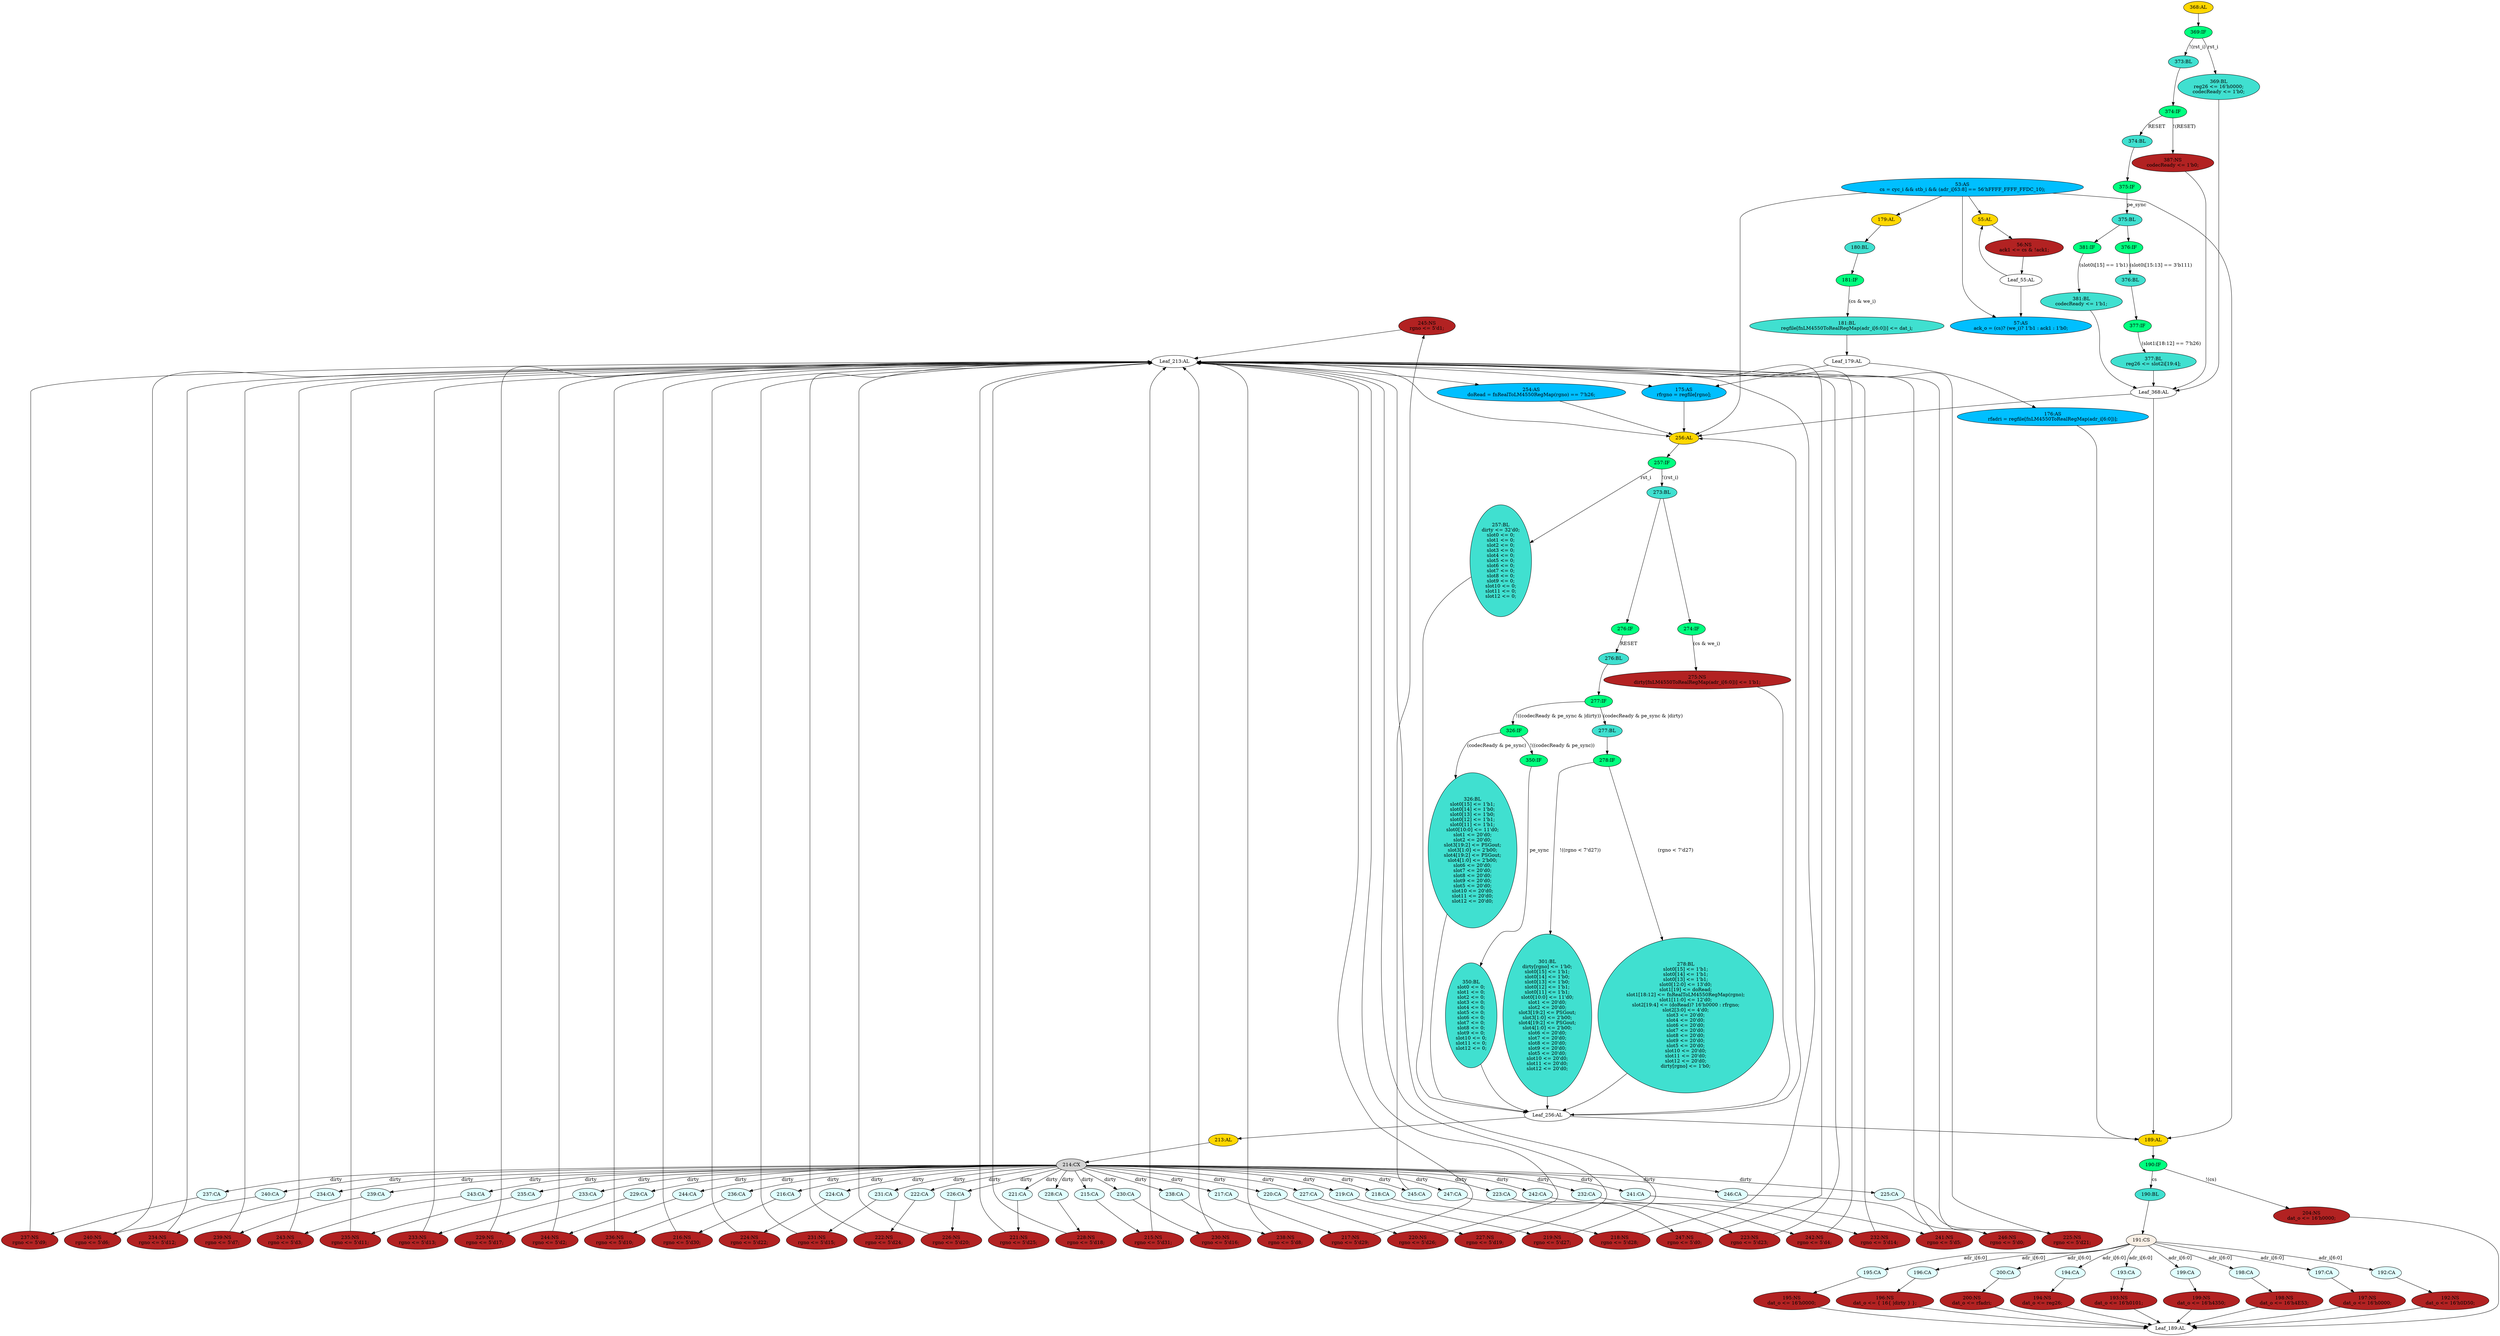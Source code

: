 strict digraph "compose( ,  )" {
	node [label="\N"];
	"245:NS"	 [ast="<pyverilog.vparser.ast.NonblockingSubstitution object at 0x7f8b87472ad0>",
		fillcolor=firebrick,
		label="245:NS
rgno <= 5'd1;",
		statements="[<pyverilog.vparser.ast.NonblockingSubstitution object at 0x7f8b87472ad0>]",
		style=filled,
		typ=NonblockingSubstitution];
	"Leaf_213:AL"	 [def_var="['rgno']",
		label="Leaf_213:AL"];
	"245:NS" -> "Leaf_213:AL"	 [cond="[]",
		lineno=None];
	"387:NS"	 [ast="<pyverilog.vparser.ast.NonblockingSubstitution object at 0x7f8b871e26d0>",
		fillcolor=firebrick,
		label="387:NS
codecReady <= 1'b0;",
		statements="[<pyverilog.vparser.ast.NonblockingSubstitution object at 0x7f8b871e26d0>]",
		style=filled,
		typ=NonblockingSubstitution];
	"Leaf_368:AL"	 [def_var="['codecReady', 'reg26']",
		label="Leaf_368:AL"];
	"387:NS" -> "Leaf_368:AL"	 [cond="[]",
		lineno=None];
	"278:BL"	 [ast="<pyverilog.vparser.ast.Block object at 0x7f8b871fd090>",
		fillcolor=turquoise,
		label="278:BL
slot0[15] <= 1'b1;
slot0[14] <= 1'b1;
slot0[13] <= 1'b1;
slot0[12:0] <= 13'd0;
slot1[19] <= doRead;
slot1[18:12] <= fnRealToLM4550RegMap(\
rgno);
slot1[11:0] <= 12'd0;
slot2[19:4] <= (doRead)? 16'h0000 : rfrgno;
slot2[3:0] <= 4'd0;
slot3 <= 20'd0;
slot4 <= 20'd0;
slot6 <= \
20'd0;
slot7 <= 20'd0;
slot8 <= 20'd0;
slot9 <= 20'd0;
slot5 <= 20'd0;
slot10 <= 20'd0;
slot11 <= 20'd0;
slot12 <= 20'd0;
dirty[\
rgno] <= 1'b0;",
		statements="[<pyverilog.vparser.ast.NonblockingSubstitution object at 0x7f8b871d1250>, <pyverilog.vparser.ast.NonblockingSubstitution object \
at 0x7f8b871d1450>, <pyverilog.vparser.ast.NonblockingSubstitution object at 0x7f8b871d1610>, <pyverilog.vparser.ast.NonblockingSubstitution \
object at 0x7f8b871d1810>, <pyverilog.vparser.ast.NonblockingSubstitution object at 0x7f8b871d19d0>, <pyverilog.vparser.ast.NonblockingSubstitution \
object at 0x7f8b871d1c90>, <pyverilog.vparser.ast.NonblockingSubstitution object at 0x7f8b871d1e90>, <pyverilog.vparser.ast.NonblockingSubstitution \
object at 0x7f8b87205110>, <pyverilog.vparser.ast.NonblockingSubstitution object at 0x7f8b87205390>, <pyverilog.vparser.ast.NonblockingSubstitution \
object at 0x7f8b872054d0>, <pyverilog.vparser.ast.NonblockingSubstitution object at 0x7f8b87205610>, <pyverilog.vparser.ast.NonblockingSubstitution \
object at 0x7f8b87205750>, <pyverilog.vparser.ast.NonblockingSubstitution object at 0x7f8b87205890>, <pyverilog.vparser.ast.NonblockingSubstitution \
object at 0x7f8b872059d0>, <pyverilog.vparser.ast.NonblockingSubstitution object at 0x7f8b87205b10>, <pyverilog.vparser.ast.NonblockingSubstitution \
object at 0x7f8b87205c50>, <pyverilog.vparser.ast.NonblockingSubstitution object at 0x7f8b87205d90>, <pyverilog.vparser.ast.NonblockingSubstitution \
object at 0x7f8b87205ed0>, <pyverilog.vparser.ast.NonblockingSubstitution object at 0x7f8b871fd050>, <pyverilog.vparser.ast.NonblockingSubstitution \
object at 0x7f8b871fd210>]",
		style=filled,
		typ=Block];
	"Leaf_256:AL"	 [def_var="['slot11', 'slot10', 'slot12', 'slot9', 'slot8', 'dirty', 'slot1', 'slot0', 'slot3', 'slot2', 'slot5', 'slot4', 'slot7', 'slot6']",
		label="Leaf_256:AL"];
	"278:BL" -> "Leaf_256:AL"	 [cond="[]",
		lineno=None];
	"Leaf_55:AL"	 [def_var="['ack1']",
		label="Leaf_55:AL"];
	"55:AL"	 [ast="<pyverilog.vparser.ast.Always object at 0x7f8b875db290>",
		clk_sens=True,
		fillcolor=gold,
		label="55:AL",
		sens="['clk_i']",
		statements="[]",
		style=filled,
		typ=Always,
		use_var="['cs', 'ack1']"];
	"Leaf_55:AL" -> "55:AL";
	"57:AS"	 [ast="<pyverilog.vparser.ast.Assign object at 0x7f8b871895d0>",
		def_var="['ack_o']",
		fillcolor=deepskyblue,
		label="57:AS
ack_o = (cs)? (we_i)? 1'b1 : ack1 : 1'b0;",
		statements="[]",
		style=filled,
		typ=Assign,
		use_var="['cs', 'we_i', 'ack1']"];
	"Leaf_55:AL" -> "57:AS";
	"239:CA"	 [ast="<pyverilog.vparser.ast.Case object at 0x7f8b87484d90>",
		fillcolor=lightcyan,
		label="239:CA",
		statements="[]",
		style=filled,
		typ=Case];
	"239:NS"	 [ast="<pyverilog.vparser.ast.NonblockingSubstitution object at 0x7f8b87484e90>",
		fillcolor=firebrick,
		label="239:NS
rgno <= 5'd7;",
		statements="[<pyverilog.vparser.ast.NonblockingSubstitution object at 0x7f8b87484e90>]",
		style=filled,
		typ=NonblockingSubstitution];
	"239:CA" -> "239:NS"	 [cond="[]",
		lineno=None];
	"242:NS"	 [ast="<pyverilog.vparser.ast.NonblockingSubstitution object at 0x7f8b874724d0>",
		fillcolor=firebrick,
		label="242:NS
rgno <= 5'd4;",
		statements="[<pyverilog.vparser.ast.NonblockingSubstitution object at 0x7f8b874724d0>]",
		style=filled,
		typ=NonblockingSubstitution];
	"242:NS" -> "Leaf_213:AL"	 [cond="[]",
		lineno=None];
	"221:CA"	 [ast="<pyverilog.vparser.ast.Case object at 0x7f8b8747c910>",
		fillcolor=lightcyan,
		label="221:CA",
		statements="[]",
		style=filled,
		typ=Case];
	"221:NS"	 [ast="<pyverilog.vparser.ast.NonblockingSubstitution object at 0x7f8b8747ca10>",
		fillcolor=firebrick,
		label="221:NS
rgno <= 5'd25;",
		statements="[<pyverilog.vparser.ast.NonblockingSubstitution object at 0x7f8b8747ca10>]",
		style=filled,
		typ=NonblockingSubstitution];
	"221:CA" -> "221:NS"	 [cond="[]",
		lineno=None];
	"197:NS"	 [ast="<pyverilog.vparser.ast.NonblockingSubstitution object at 0x7f8b8746b390>",
		fillcolor=firebrick,
		label="197:NS
dat_o <= 16'h0000;",
		statements="[<pyverilog.vparser.ast.NonblockingSubstitution object at 0x7f8b8746b390>]",
		style=filled,
		typ=NonblockingSubstitution];
	"Leaf_189:AL"	 [def_var="['dat_o']",
		label="Leaf_189:AL"];
	"197:NS" -> "Leaf_189:AL"	 [cond="[]",
		lineno=None];
	"229:NS"	 [ast="<pyverilog.vparser.ast.NonblockingSubstitution object at 0x7f8b87474a50>",
		fillcolor=firebrick,
		label="229:NS
rgno <= 5'd17;",
		statements="[<pyverilog.vparser.ast.NonblockingSubstitution object at 0x7f8b87474a50>]",
		style=filled,
		typ=NonblockingSubstitution];
	"229:NS" -> "Leaf_213:AL"	 [cond="[]",
		lineno=None];
	"373:BL"	 [ast="<pyverilog.vparser.ast.Block object at 0x7f8b871f6910>",
		fillcolor=turquoise,
		label="373:BL",
		statements="[]",
		style=filled,
		typ=Block];
	"374:IF"	 [ast="<pyverilog.vparser.ast.IfStatement object at 0x7f8b871f6b10>",
		fillcolor=springgreen,
		label="374:IF",
		statements="[]",
		style=filled,
		typ=IfStatement];
	"373:BL" -> "374:IF"	 [cond="[]",
		lineno=None];
	"374:IF" -> "387:NS"	 [cond="['RESET']",
		label="!(RESET)",
		lineno=374];
	"374:BL"	 [ast="<pyverilog.vparser.ast.Block object at 0x7f8b871f6b90>",
		fillcolor=turquoise,
		label="374:BL",
		statements="[]",
		style=filled,
		typ=Block];
	"374:IF" -> "374:BL"	 [cond="['RESET']",
		label=RESET,
		lineno=374];
	"53:AS"	 [ast="<pyverilog.vparser.ast.Assign object at 0x7f8b87890e90>",
		def_var="['cs']",
		fillcolor=deepskyblue,
		label="53:AS
cs = cyc_i && stb_i && (adr_i[63:8] == 56'hFFFF_FFFF_FFDC_10);",
		statements="[]",
		style=filled,
		typ=Assign,
		use_var="['cyc_i', 'stb_i', 'adr_i']"];
	"179:AL"	 [ast="<pyverilog.vparser.ast.Always object at 0x7f8b8715dcd0>",
		clk_sens=True,
		fillcolor=gold,
		label="179:AL",
		sens="['clk_i']",
		statements="[]",
		style=filled,
		typ=Always,
		use_var="['cs', 'we_i', 'dat_i']"];
	"53:AS" -> "179:AL";
	"189:AL"	 [ast="<pyverilog.vparser.ast.Always object at 0x7f8b871813d0>",
		clk_sens=True,
		fillcolor=gold,
		label="189:AL",
		sens="['clk_i']",
		statements="[]",
		style=filled,
		typ=Always,
		use_var="['cs', 'adr_i', 'reg26', 'rfadri', 'dirty']"];
	"53:AS" -> "189:AL";
	"53:AS" -> "55:AL";
	"256:AL"	 [ast="<pyverilog.vparser.ast.Always object at 0x7f8b87487350>",
		clk_sens=True,
		fillcolor=gold,
		label="256:AL",
		sens="['clk_i']",
		statements="[]",
		style=filled,
		typ=Always,
		use_var="['RESET', 'rst_i', 'codecReady', 'rgno', 'fnRealToLM4550RegMap', 'pe_sync', 'we_i', 'rfrgno', 'dirty', 'cs', 'PSGout', 'doRead']"];
	"53:AS" -> "256:AL";
	"53:AS" -> "57:AS";
	"180:BL"	 [ast="<pyverilog.vparser.ast.Block object at 0x7f8b8715dd10>",
		fillcolor=turquoise,
		label="180:BL",
		statements="[]",
		style=filled,
		typ=Block];
	"179:AL" -> "180:BL"	 [cond="[]",
		lineno=None];
	"213:AL"	 [ast="<pyverilog.vparser.ast.Always object at 0x7f8b8746bb90>",
		clk_sens=True,
		fillcolor=gold,
		label="213:AL",
		sens="['clk_i']",
		statements="[]",
		style=filled,
		typ=Always,
		use_var="['dirty']"];
	"214:CX"	 [ast="<pyverilog.vparser.ast.CasexStatement object at 0x7f8b87472d50>",
		fillcolor=lightgray,
		label="214:CX",
		statements="[]",
		style=filled,
		typ=CasexStatement];
	"213:AL" -> "214:CX"	 [cond="[]",
		lineno=None];
	"226:NS"	 [ast="<pyverilog.vparser.ast.NonblockingSubstitution object at 0x7f8b87474450>",
		fillcolor=firebrick,
		label="226:NS
rgno <= 5'd20;",
		statements="[<pyverilog.vparser.ast.NonblockingSubstitution object at 0x7f8b87474450>]",
		style=filled,
		typ=NonblockingSubstitution];
	"226:NS" -> "Leaf_213:AL"	 [cond="[]",
		lineno=None];
	"223:NS"	 [ast="<pyverilog.vparser.ast.NonblockingSubstitution object at 0x7f8b8747ce10>",
		fillcolor=firebrick,
		label="223:NS
rgno <= 5'd23;",
		statements="[<pyverilog.vparser.ast.NonblockingSubstitution object at 0x7f8b8747ce10>]",
		style=filled,
		typ=NonblockingSubstitution];
	"223:NS" -> "Leaf_213:AL"	 [cond="[]",
		lineno=None];
	"350:IF"	 [ast="<pyverilog.vparser.ast.IfStatement object at 0x7f8b871fb6d0>",
		fillcolor=springgreen,
		label="350:IF",
		statements="[]",
		style=filled,
		typ=IfStatement];
	"350:BL"	 [ast="<pyverilog.vparser.ast.Block object at 0x7f8b871f6610>",
		fillcolor=turquoise,
		label="350:BL
slot0 <= 0;
slot1 <= 0;
slot2 <= 0;
slot3 <= 0;
slot4 <= 0;
slot5 <= 0;
slot6 <= 0;
slot7 <= 0;
slot8 <= 0;
slot9 <= 0;
slot10 <= \
0;
slot11 <= 0;
slot12 <= 0;",
		statements="[<pyverilog.vparser.ast.NonblockingSubstitution object at 0x7f8b871fb850>, <pyverilog.vparser.ast.NonblockingSubstitution object \
at 0x7f8b871fb990>, <pyverilog.vparser.ast.NonblockingSubstitution object at 0x7f8b871fbad0>, <pyverilog.vparser.ast.NonblockingSubstitution \
object at 0x7f8b871fbc10>, <pyverilog.vparser.ast.NonblockingSubstitution object at 0x7f8b871fbd50>, <pyverilog.vparser.ast.NonblockingSubstitution \
object at 0x7f8b871fbe90>, <pyverilog.vparser.ast.NonblockingSubstitution object at 0x7f8b871fbfd0>, <pyverilog.vparser.ast.NonblockingSubstitution \
object at 0x7f8b871f6150>, <pyverilog.vparser.ast.NonblockingSubstitution object at 0x7f8b871f6290>, <pyverilog.vparser.ast.NonblockingSubstitution \
object at 0x7f8b871f63d0>, <pyverilog.vparser.ast.NonblockingSubstitution object at 0x7f8b871f6510>, <pyverilog.vparser.ast.NonblockingSubstitution \
object at 0x7f8b871f6650>, <pyverilog.vparser.ast.NonblockingSubstitution object at 0x7f8b871f6790>]",
		style=filled,
		typ=Block];
	"350:IF" -> "350:BL"	 [cond="['pe_sync']",
		label=pe_sync,
		lineno=350];
	"199:CA"	 [ast="<pyverilog.vparser.ast.Case object at 0x7f8b8746b690>",
		fillcolor=lightcyan,
		label="199:CA",
		statements="[]",
		style=filled,
		typ=Case];
	"199:NS"	 [ast="<pyverilog.vparser.ast.NonblockingSubstitution object at 0x7f8b8746b790>",
		fillcolor=firebrick,
		label="199:NS
dat_o <= 16'h4350;",
		statements="[<pyverilog.vparser.ast.NonblockingSubstitution object at 0x7f8b8746b790>]",
		style=filled,
		typ=NonblockingSubstitution];
	"199:CA" -> "199:NS"	 [cond="[]",
		lineno=None];
	"376:BL"	 [ast="<pyverilog.vparser.ast.Block object at 0x7f8b871f6ed0>",
		fillcolor=turquoise,
		label="376:BL",
		statements="[]",
		style=filled,
		typ=Block];
	"377:IF"	 [ast="<pyverilog.vparser.ast.IfStatement object at 0x7f8b871e2150>",
		fillcolor=springgreen,
		label="377:IF",
		statements="[]",
		style=filled,
		typ=IfStatement];
	"376:BL" -> "377:IF"	 [cond="[]",
		lineno=None];
	"273:BL"	 [ast="<pyverilog.vparser.ast.Block object at 0x7f8b87482b90>",
		fillcolor=turquoise,
		label="273:BL",
		statements="[]",
		style=filled,
		typ=Block];
	"276:IF"	 [ast="<pyverilog.vparser.ast.IfStatement object at 0x7f8b87482bd0>",
		fillcolor=springgreen,
		label="276:IF",
		statements="[]",
		style=filled,
		typ=IfStatement];
	"273:BL" -> "276:IF"	 [cond="[]",
		lineno=None];
	"274:IF"	 [ast="<pyverilog.vparser.ast.IfStatement object at 0x7f8b87482a90>",
		fillcolor=springgreen,
		label="274:IF",
		statements="[]",
		style=filled,
		typ=IfStatement];
	"273:BL" -> "274:IF"	 [cond="[]",
		lineno=None];
	"198:CA"	 [ast="<pyverilog.vparser.ast.Case object at 0x7f8b8746b490>",
		fillcolor=lightcyan,
		label="198:CA",
		statements="[]",
		style=filled,
		typ=Case];
	"198:NS"	 [ast="<pyverilog.vparser.ast.NonblockingSubstitution object at 0x7f8b8746b590>",
		fillcolor=firebrick,
		label="198:NS
dat_o <= 16'h4E53;",
		statements="[<pyverilog.vparser.ast.NonblockingSubstitution object at 0x7f8b8746b590>]",
		style=filled,
		typ=NonblockingSubstitution];
	"198:CA" -> "198:NS"	 [cond="[]",
		lineno=None];
	"204:NS"	 [ast="<pyverilog.vparser.ast.NonblockingSubstitution object at 0x7f8b8746ba50>",
		fillcolor=firebrick,
		label="204:NS
dat_o <= 16'h0000;",
		statements="[<pyverilog.vparser.ast.NonblockingSubstitution object at 0x7f8b8746ba50>]",
		style=filled,
		typ=NonblockingSubstitution];
	"204:NS" -> "Leaf_189:AL"	 [cond="[]",
		lineno=None];
	"237:CA"	 [ast="<pyverilog.vparser.ast.Case object at 0x7f8b87484990>",
		fillcolor=lightcyan,
		label="237:CA",
		statements="[]",
		style=filled,
		typ=Case];
	"237:NS"	 [ast="<pyverilog.vparser.ast.NonblockingSubstitution object at 0x7f8b87484a90>",
		fillcolor=firebrick,
		label="237:NS
rgno <= 5'd9;",
		statements="[<pyverilog.vparser.ast.NonblockingSubstitution object at 0x7f8b87484a90>]",
		style=filled,
		typ=NonblockingSubstitution];
	"237:CA" -> "237:NS"	 [cond="[]",
		lineno=None];
	"236:NS"	 [ast="<pyverilog.vparser.ast.NonblockingSubstitution object at 0x7f8b87484890>",
		fillcolor=firebrick,
		label="236:NS
rgno <= 5'd10;",
		statements="[<pyverilog.vparser.ast.NonblockingSubstitution object at 0x7f8b87484890>]",
		style=filled,
		typ=NonblockingSubstitution];
	"236:NS" -> "Leaf_213:AL"	 [cond="[]",
		lineno=None];
	"191:CS"	 [ast="<pyverilog.vparser.ast.CaseStatement object at 0x7f8b8746b810>",
		fillcolor=linen,
		label="191:CS",
		statements="[]",
		style=filled,
		typ=CaseStatement];
	"191:CS" -> "199:CA"	 [cond="['adr_i']",
		label="adr_i[6:0]",
		lineno=191];
	"191:CS" -> "198:CA"	 [cond="['adr_i']",
		label="adr_i[6:0]",
		lineno=191];
	"196:CA"	 [ast="<pyverilog.vparser.ast.Case object at 0x7f8b87181f10>",
		fillcolor=lightcyan,
		label="196:CA",
		statements="[]",
		style=filled,
		typ=Case];
	"191:CS" -> "196:CA"	 [cond="['adr_i']",
		label="adr_i[6:0]",
		lineno=191];
	"194:CA"	 [ast="<pyverilog.vparser.ast.Case object at 0x7f8b87181b10>",
		fillcolor=lightcyan,
		label="194:CA",
		statements="[]",
		style=filled,
		typ=Case];
	"191:CS" -> "194:CA"	 [cond="['adr_i']",
		label="adr_i[6:0]",
		lineno=191];
	"195:CA"	 [ast="<pyverilog.vparser.ast.Case object at 0x7f8b87181d10>",
		fillcolor=lightcyan,
		label="195:CA",
		statements="[]",
		style=filled,
		typ=Case];
	"191:CS" -> "195:CA"	 [cond="['adr_i']",
		label="adr_i[6:0]",
		lineno=191];
	"200:CA"	 [ast="<pyverilog.vparser.ast.Case object at 0x7f8b8746b850>",
		fillcolor=lightcyan,
		label="200:CA",
		statements="[]",
		style=filled,
		typ=Case];
	"191:CS" -> "200:CA"	 [cond="['adr_i']",
		label="adr_i[6:0]",
		lineno=191];
	"192:CA"	 [ast="<pyverilog.vparser.ast.Case object at 0x7f8b87181710>",
		fillcolor=lightcyan,
		label="192:CA",
		statements="[]",
		style=filled,
		typ=Case];
	"191:CS" -> "192:CA"	 [cond="['adr_i']",
		label="adr_i[6:0]",
		lineno=191];
	"197:CA"	 [ast="<pyverilog.vparser.ast.Case object at 0x7f8b8746b290>",
		fillcolor=lightcyan,
		label="197:CA",
		statements="[]",
		style=filled,
		typ=Case];
	"191:CS" -> "197:CA"	 [cond="['adr_i']",
		label="adr_i[6:0]",
		lineno=191];
	"193:CA"	 [ast="<pyverilog.vparser.ast.Case object at 0x7f8b87181950>",
		fillcolor=lightcyan,
		label="193:CA",
		statements="[]",
		style=filled,
		typ=Case];
	"191:CS" -> "193:CA"	 [cond="['adr_i']",
		label="adr_i[6:0]",
		lineno=191];
	"216:CA"	 [ast="<pyverilog.vparser.ast.Case object at 0x7f8b8746bf10>",
		fillcolor=lightcyan,
		label="216:CA",
		statements="[]",
		style=filled,
		typ=Case];
	"216:NS"	 [ast="<pyverilog.vparser.ast.NonblockingSubstitution object at 0x7f8b8747c050>",
		fillcolor=firebrick,
		label="216:NS
rgno <= 5'd30;",
		statements="[<pyverilog.vparser.ast.NonblockingSubstitution object at 0x7f8b8747c050>]",
		style=filled,
		typ=NonblockingSubstitution];
	"216:CA" -> "216:NS"	 [cond="[]",
		lineno=None];
	"219:CA"	 [ast="<pyverilog.vparser.ast.Case object at 0x7f8b8747c510>",
		fillcolor=lightcyan,
		label="219:CA",
		statements="[]",
		style=filled,
		typ=Case];
	"219:NS"	 [ast="<pyverilog.vparser.ast.NonblockingSubstitution object at 0x7f8b8747c610>",
		fillcolor=firebrick,
		label="219:NS
rgno <= 5'd27;",
		statements="[<pyverilog.vparser.ast.NonblockingSubstitution object at 0x7f8b8747c610>]",
		style=filled,
		typ=NonblockingSubstitution];
	"219:CA" -> "219:NS"	 [cond="[]",
		lineno=None];
	"326:BL"	 [ast="<pyverilog.vparser.ast.Block object at 0x7f8b871fb410>",
		fillcolor=turquoise,
		label="326:BL
slot0[15] <= 1'b1;
slot0[14] <= 1'b0;
slot0[13] <= 1'b0;
slot0[12] <= 1'b1;
slot0[11] <= 1'b1;
slot0[10:0] <= 11'd0;
slot1 <= \
20'd0;
slot2 <= 20'd0;
slot3[19:2] <= PSGout;
slot3[1:0] <= 2'b00;
slot4[19:2] <= PSGout;
slot4[1:0] <= 2'b00;
slot6 <= 20'd0;
slot7 <= \
20'd0;
slot8 <= 20'd0;
slot9 <= 20'd0;
slot5 <= 20'd0;
slot10 <= 20'd0;
slot11 <= 20'd0;
slot12 <= 20'd0;",
		statements="[<pyverilog.vparser.ast.NonblockingSubstitution object at 0x7f8b871f5750>, <pyverilog.vparser.ast.NonblockingSubstitution object \
at 0x7f8b871f5950>, <pyverilog.vparser.ast.NonblockingSubstitution object at 0x7f8b871f5b10>, <pyverilog.vparser.ast.NonblockingSubstitution \
object at 0x7f8b871f5cd0>, <pyverilog.vparser.ast.NonblockingSubstitution object at 0x7f8b871f5e90>, <pyverilog.vparser.ast.NonblockingSubstitution \
object at 0x7f8b871d90d0>, <pyverilog.vparser.ast.NonblockingSubstitution object at 0x7f8b871d9210>, <pyverilog.vparser.ast.NonblockingSubstitution \
object at 0x7f8b871d9350>, <pyverilog.vparser.ast.NonblockingSubstitution object at 0x7f8b871d9550>, <pyverilog.vparser.ast.NonblockingSubstitution \
object at 0x7f8b871d9750>, <pyverilog.vparser.ast.NonblockingSubstitution object at 0x7f8b871d9950>, <pyverilog.vparser.ast.NonblockingSubstitution \
object at 0x7f8b871d9b50>, <pyverilog.vparser.ast.NonblockingSubstitution object at 0x7f8b871d9c90>, <pyverilog.vparser.ast.NonblockingSubstitution \
object at 0x7f8b871d9dd0>, <pyverilog.vparser.ast.NonblockingSubstitution object at 0x7f8b871d9f10>, <pyverilog.vparser.ast.NonblockingSubstitution \
object at 0x7f8b871fb090>, <pyverilog.vparser.ast.NonblockingSubstitution object at 0x7f8b871fb1d0>, <pyverilog.vparser.ast.NonblockingSubstitution \
object at 0x7f8b871fb310>, <pyverilog.vparser.ast.NonblockingSubstitution object at 0x7f8b871fb450>, <pyverilog.vparser.ast.NonblockingSubstitution \
object at 0x7f8b871fb590>]",
		style=filled,
		typ=Block];
	"326:BL" -> "Leaf_256:AL"	 [cond="[]",
		lineno=None];
	"233:NS"	 [ast="<pyverilog.vparser.ast.NonblockingSubstitution object at 0x7f8b87484290>",
		fillcolor=firebrick,
		label="233:NS
rgno <= 5'd13;",
		statements="[<pyverilog.vparser.ast.NonblockingSubstitution object at 0x7f8b87484290>]",
		style=filled,
		typ=NonblockingSubstitution];
	"233:NS" -> "Leaf_213:AL"	 [cond="[]",
		lineno=None];
	"369:BL"	 [ast="<pyverilog.vparser.ast.Block object at 0x7f8b871f6750>",
		fillcolor=turquoise,
		label="369:BL
reg26 <= 16'h0000;
codecReady <= 1'b0;",
		statements="[<pyverilog.vparser.ast.NonblockingSubstitution object at 0x7f8b871f6810>, <pyverilog.vparser.ast.NonblockingSubstitution object \
at 0x7f8b871f6950>]",
		style=filled,
		typ=Block];
	"369:BL" -> "Leaf_368:AL"	 [cond="[]",
		lineno=None];
	"220:CA"	 [ast="<pyverilog.vparser.ast.Case object at 0x7f8b8747c710>",
		fillcolor=lightcyan,
		label="220:CA",
		statements="[]",
		style=filled,
		typ=Case];
	"220:NS"	 [ast="<pyverilog.vparser.ast.NonblockingSubstitution object at 0x7f8b8747c810>",
		fillcolor=firebrick,
		label="220:NS
rgno <= 5'd26;",
		statements="[<pyverilog.vparser.ast.NonblockingSubstitution object at 0x7f8b8747c810>]",
		style=filled,
		typ=NonblockingSubstitution];
	"220:CA" -> "220:NS"	 [cond="[]",
		lineno=None];
	"224:NS"	 [ast="<pyverilog.vparser.ast.NonblockingSubstitution object at 0x7f8b87474050>",
		fillcolor=firebrick,
		label="224:NS
rgno <= 5'd22;",
		statements="[<pyverilog.vparser.ast.NonblockingSubstitution object at 0x7f8b87474050>]",
		style=filled,
		typ=NonblockingSubstitution];
	"224:NS" -> "Leaf_213:AL"	 [cond="[]",
		lineno=None];
	"377:BL"	 [ast="<pyverilog.vparser.ast.Block object at 0x7f8b871e2190>",
		fillcolor=turquoise,
		label="377:BL
reg26 <= slot2i[19:4];",
		statements="[<pyverilog.vparser.ast.NonblockingSubstitution object at 0x7f8b871e2350>]",
		style=filled,
		typ=Block];
	"377:BL" -> "Leaf_368:AL"	 [cond="[]",
		lineno=None];
	"217:CA"	 [ast="<pyverilog.vparser.ast.Case object at 0x7f8b8747c110>",
		fillcolor=lightcyan,
		label="217:CA",
		statements="[]",
		style=filled,
		typ=Case];
	"217:NS"	 [ast="<pyverilog.vparser.ast.NonblockingSubstitution object at 0x7f8b8747c210>",
		fillcolor=firebrick,
		label="217:NS
rgno <= 5'd29;",
		statements="[<pyverilog.vparser.ast.NonblockingSubstitution object at 0x7f8b8747c210>]",
		style=filled,
		typ=NonblockingSubstitution];
	"217:CA" -> "217:NS"	 [cond="[]",
		lineno=None];
	"257:IF"	 [ast="<pyverilog.vparser.ast.IfStatement object at 0x7f8b87482650>",
		fillcolor=springgreen,
		label="257:IF",
		statements="[]",
		style=filled,
		typ=IfStatement];
	"257:IF" -> "273:BL"	 [cond="['rst_i']",
		label="!(rst_i)",
		lineno=257];
	"257:BL"	 [ast="<pyverilog.vparser.ast.Block object at 0x7f8b87482450>",
		fillcolor=turquoise,
		label="257:BL
dirty <= 32'd0;
slot0 <= 0;
slot1 <= 0;
slot2 <= 0;
slot3 <= 0;
slot4 <= 0;
slot5 <= 0;
slot6 <= 0;
slot7 <= 0;
slot8 <= \
0;
slot9 <= 0;
slot10 <= 0;
slot11 <= 0;
slot12 <= 0;",
		statements="[<pyverilog.vparser.ast.NonblockingSubstitution object at 0x7f8b87487510>, <pyverilog.vparser.ast.NonblockingSubstitution object \
at 0x7f8b87487690>, <pyverilog.vparser.ast.NonblockingSubstitution object at 0x7f8b874877d0>, <pyverilog.vparser.ast.NonblockingSubstitution \
object at 0x7f8b87487910>, <pyverilog.vparser.ast.NonblockingSubstitution object at 0x7f8b87487a50>, <pyverilog.vparser.ast.NonblockingSubstitution \
object at 0x7f8b87487b90>, <pyverilog.vparser.ast.NonblockingSubstitution object at 0x7f8b87487cd0>, <pyverilog.vparser.ast.NonblockingSubstitution \
object at 0x7f8b87487e10>, <pyverilog.vparser.ast.NonblockingSubstitution object at 0x7f8b87487f50>, <pyverilog.vparser.ast.NonblockingSubstitution \
object at 0x7f8b874820d0>, <pyverilog.vparser.ast.NonblockingSubstitution object at 0x7f8b87482210>, <pyverilog.vparser.ast.NonblockingSubstitution \
object at 0x7f8b87482350>, <pyverilog.vparser.ast.NonblockingSubstitution object at 0x7f8b87482490>, <pyverilog.vparser.ast.NonblockingSubstitution \
object at 0x7f8b874825d0>]",
		style=filled,
		typ=Block];
	"257:IF" -> "257:BL"	 [cond="['rst_i']",
		label=rst_i,
		lineno=257];
	"240:NS"	 [ast="<pyverilog.vparser.ast.NonblockingSubstitution object at 0x7f8b874720d0>",
		fillcolor=firebrick,
		label="240:NS
rgno <= 5'd6;",
		statements="[<pyverilog.vparser.ast.NonblockingSubstitution object at 0x7f8b874720d0>]",
		style=filled,
		typ=NonblockingSubstitution];
	"240:NS" -> "Leaf_213:AL"	 [cond="[]",
		lineno=None];
	"192:NS"	 [ast="<pyverilog.vparser.ast.NonblockingSubstitution object at 0x7f8b87181810>",
		fillcolor=firebrick,
		label="192:NS
dat_o <= 16'h0D50;",
		statements="[<pyverilog.vparser.ast.NonblockingSubstitution object at 0x7f8b87181810>]",
		style=filled,
		typ=NonblockingSubstitution];
	"192:NS" -> "Leaf_189:AL"	 [cond="[]",
		lineno=None];
	"190:IF"	 [ast="<pyverilog.vparser.ast.IfStatement object at 0x7f8b87181650>",
		fillcolor=springgreen,
		label="190:IF",
		statements="[]",
		style=filled,
		typ=IfStatement];
	"189:AL" -> "190:IF"	 [cond="[]",
		lineno=None];
	"56:NS"	 [ast="<pyverilog.vparser.ast.NonblockingSubstitution object at 0x7f8b87189250>",
		fillcolor=firebrick,
		label="56:NS
ack1 <= cs & !ack1;",
		statements="[<pyverilog.vparser.ast.NonblockingSubstitution object at 0x7f8b87189250>]",
		style=filled,
		typ=NonblockingSubstitution];
	"56:NS" -> "Leaf_55:AL"	 [cond="[]",
		lineno=None];
	"215:NS"	 [ast="<pyverilog.vparser.ast.NonblockingSubstitution object at 0x7f8b8746bdd0>",
		fillcolor=firebrick,
		label="215:NS
rgno <= 5'd31;",
		statements="[<pyverilog.vparser.ast.NonblockingSubstitution object at 0x7f8b8746bdd0>]",
		style=filled,
		typ=NonblockingSubstitution];
	"215:NS" -> "Leaf_213:AL"	 [cond="[]",
		lineno=None];
	"218:CA"	 [ast="<pyverilog.vparser.ast.Case object at 0x7f8b8747c310>",
		fillcolor=lightcyan,
		label="218:CA",
		statements="[]",
		style=filled,
		typ=Case];
	"218:NS"	 [ast="<pyverilog.vparser.ast.NonblockingSubstitution object at 0x7f8b8747c410>",
		fillcolor=firebrick,
		label="218:NS
rgno <= 5'd28;",
		statements="[<pyverilog.vparser.ast.NonblockingSubstitution object at 0x7f8b8747c410>]",
		style=filled,
		typ=NonblockingSubstitution];
	"218:CA" -> "218:NS"	 [cond="[]",
		lineno=None];
	"225:NS"	 [ast="<pyverilog.vparser.ast.NonblockingSubstitution object at 0x7f8b87474250>",
		fillcolor=firebrick,
		label="225:NS
rgno <= 5'd21;",
		statements="[<pyverilog.vparser.ast.NonblockingSubstitution object at 0x7f8b87474250>]",
		style=filled,
		typ=NonblockingSubstitution];
	"225:NS" -> "Leaf_213:AL"	 [cond="[]",
		lineno=None];
	"381:IF"	 [ast="<pyverilog.vparser.ast.IfStatement object at 0x7f8b871e2510>",
		fillcolor=springgreen,
		label="381:IF",
		statements="[]",
		style=filled,
		typ=IfStatement];
	"381:BL"	 [ast="<pyverilog.vparser.ast.Block object at 0x7f8b871e2650>",
		fillcolor=turquoise,
		label="381:BL
codecReady <= 1'b1;",
		statements="[<pyverilog.vparser.ast.NonblockingSubstitution object at 0x7f8b871e2690>]",
		style=filled,
		typ=Block];
	"381:IF" -> "381:BL"	 [cond="['slot0i']",
		label="(slot0i[15] == 1'b1)",
		lineno=381];
	"232:NS"	 [ast="<pyverilog.vparser.ast.NonblockingSubstitution object at 0x7f8b87484090>",
		fillcolor=firebrick,
		label="232:NS
rgno <= 5'd14;",
		statements="[<pyverilog.vparser.ast.NonblockingSubstitution object at 0x7f8b87484090>]",
		style=filled,
		typ=NonblockingSubstitution];
	"232:NS" -> "Leaf_213:AL"	 [cond="[]",
		lineno=None];
	"247:CA"	 [ast="<pyverilog.vparser.ast.Case object at 0x7f8b87472d90>",
		fillcolor=lightcyan,
		label="247:CA",
		statements="[]",
		style=filled,
		typ=Case];
	"247:NS"	 [ast="<pyverilog.vparser.ast.NonblockingSubstitution object at 0x7f8b87472e90>",
		fillcolor=firebrick,
		label="247:NS
rgno <= 5'd0;",
		statements="[<pyverilog.vparser.ast.NonblockingSubstitution object at 0x7f8b87472e90>]",
		style=filled,
		typ=NonblockingSubstitution];
	"247:CA" -> "247:NS"	 [cond="[]",
		lineno=None];
	"277:IF"	 [ast="<pyverilog.vparser.ast.IfStatement object at 0x7f8b87482e90>",
		fillcolor=springgreen,
		label="277:IF",
		statements="[]",
		style=filled,
		typ=IfStatement];
	"326:IF"	 [ast="<pyverilog.vparser.ast.IfStatement object at 0x7f8b871fb610>",
		fillcolor=springgreen,
		label="326:IF",
		statements="[]",
		style=filled,
		typ=IfStatement];
	"277:IF" -> "326:IF"	 [cond="['codecReady', 'pe_sync', 'dirty']",
		label="!((codecReady & pe_sync & |dirty))",
		lineno=277];
	"277:BL"	 [ast="<pyverilog.vparser.ast.Block object at 0x7f8b87482ed0>",
		fillcolor=turquoise,
		label="277:BL",
		statements="[]",
		style=filled,
		typ=Block];
	"277:IF" -> "277:BL"	 [cond="['codecReady', 'pe_sync', 'dirty']",
		label="(codecReady & pe_sync & |dirty)",
		lineno=277];
	"276:BL"	 [ast="<pyverilog.vparser.ast.Block object at 0x7f8b87482c90>",
		fillcolor=turquoise,
		label="276:BL",
		statements="[]",
		style=filled,
		typ=Block];
	"276:IF" -> "276:BL"	 [cond="['RESET']",
		label=RESET,
		lineno=276];
	"375:IF"	 [ast="<pyverilog.vparser.ast.IfStatement object at 0x7f8b871f6c10>",
		fillcolor=springgreen,
		label="375:IF",
		statements="[]",
		style=filled,
		typ=IfStatement];
	"375:BL"	 [ast="<pyverilog.vparser.ast.Block object at 0x7f8b871f6e10>",
		fillcolor=turquoise,
		label="375:BL",
		statements="[]",
		style=filled,
		typ=Block];
	"375:IF" -> "375:BL"	 [cond="['pe_sync']",
		label=pe_sync,
		lineno=375];
	"Leaf_368:AL" -> "189:AL";
	"Leaf_368:AL" -> "256:AL";
	"220:NS" -> "Leaf_213:AL"	 [cond="[]",
		lineno=None];
	"190:BL"	 [ast="<pyverilog.vparser.ast.Block object at 0x7f8b87181310>",
		fillcolor=turquoise,
		label="190:BL",
		statements="[]",
		style=filled,
		typ=Block];
	"190:BL" -> "191:CS"	 [cond="[]",
		lineno=None];
	"239:NS" -> "Leaf_213:AL"	 [cond="[]",
		lineno=None];
	"231:CA"	 [ast="<pyverilog.vparser.ast.Case object at 0x7f8b87474d50>",
		fillcolor=lightcyan,
		label="231:CA",
		statements="[]",
		style=filled,
		typ=Case];
	"231:NS"	 [ast="<pyverilog.vparser.ast.NonblockingSubstitution object at 0x7f8b87474e50>",
		fillcolor=firebrick,
		label="231:NS
rgno <= 5'd15;",
		statements="[<pyverilog.vparser.ast.NonblockingSubstitution object at 0x7f8b87474e50>]",
		style=filled,
		typ=NonblockingSubstitution];
	"231:CA" -> "231:NS"	 [cond="[]",
		lineno=None];
	"369:IF"	 [ast="<pyverilog.vparser.ast.IfStatement object at 0x7f8b871f69d0>",
		fillcolor=springgreen,
		label="369:IF",
		statements="[]",
		style=filled,
		typ=IfStatement];
	"369:IF" -> "373:BL"	 [cond="['rst_i']",
		label="!(rst_i)",
		lineno=369];
	"369:IF" -> "369:BL"	 [cond="['rst_i']",
		label=rst_i,
		lineno=369];
	"228:CA"	 [ast="<pyverilog.vparser.ast.Case object at 0x7f8b87474750>",
		fillcolor=lightcyan,
		label="228:CA",
		statements="[]",
		style=filled,
		typ=Case];
	"228:NS"	 [ast="<pyverilog.vparser.ast.NonblockingSubstitution object at 0x7f8b87474850>",
		fillcolor=firebrick,
		label="228:NS
rgno <= 5'd18;",
		statements="[<pyverilog.vparser.ast.NonblockingSubstitution object at 0x7f8b87474850>]",
		style=filled,
		typ=NonblockingSubstitution];
	"228:CA" -> "228:NS"	 [cond="[]",
		lineno=None];
	"223:CA"	 [ast="<pyverilog.vparser.ast.Case object at 0x7f8b8747cd10>",
		fillcolor=lightcyan,
		label="223:CA",
		statements="[]",
		style=filled,
		typ=Case];
	"223:CA" -> "223:NS"	 [cond="[]",
		lineno=None];
	"381:BL" -> "Leaf_368:AL"	 [cond="[]",
		lineno=None];
	"217:NS" -> "Leaf_213:AL"	 [cond="[]",
		lineno=None];
	"254:AS"	 [ast="<pyverilog.vparser.ast.Assign object at 0x7f8b87487150>",
		def_var="['doRead']",
		fillcolor=deepskyblue,
		label="254:AS
doRead = fnRealToLM4550RegMap(rgno) == 7'h26;",
		statements="[]",
		style=filled,
		typ=Assign,
		use_var="['fnRealToLM4550RegMap', 'rgno']"];
	"254:AS" -> "256:AL";
	"195:NS"	 [ast="<pyverilog.vparser.ast.NonblockingSubstitution object at 0x7f8b87181e10>",
		fillcolor=firebrick,
		label="195:NS
dat_o <= 16'h0000;",
		statements="[<pyverilog.vparser.ast.NonblockingSubstitution object at 0x7f8b87181e10>]",
		style=filled,
		typ=NonblockingSubstitution];
	"195:NS" -> "Leaf_189:AL"	 [cond="[]",
		lineno=None];
	"374:BL" -> "375:IF"	 [cond="[]",
		lineno=None];
	"246:CA"	 [ast="<pyverilog.vparser.ast.Case object at 0x7f8b87472bd0>",
		fillcolor=lightcyan,
		label="246:CA",
		statements="[]",
		style=filled,
		typ=Case];
	"246:NS"	 [ast="<pyverilog.vparser.ast.NonblockingSubstitution object at 0x7f8b87472cd0>",
		fillcolor=firebrick,
		label="246:NS
rgno <= 5'd0;",
		statements="[<pyverilog.vparser.ast.NonblockingSubstitution object at 0x7f8b87472cd0>]",
		style=filled,
		typ=NonblockingSubstitution];
	"246:CA" -> "246:NS"	 [cond="[]",
		lineno=None];
	"227:NS"	 [ast="<pyverilog.vparser.ast.NonblockingSubstitution object at 0x7f8b87474650>",
		fillcolor=firebrick,
		label="227:NS
rgno <= 5'd19;",
		statements="[<pyverilog.vparser.ast.NonblockingSubstitution object at 0x7f8b87474650>]",
		style=filled,
		typ=NonblockingSubstitution];
	"227:NS" -> "Leaf_213:AL"	 [cond="[]",
		lineno=None];
	"230:CA"	 [ast="<pyverilog.vparser.ast.Case object at 0x7f8b87474b50>",
		fillcolor=lightcyan,
		label="230:CA",
		statements="[]",
		style=filled,
		typ=Case];
	"230:NS"	 [ast="<pyverilog.vparser.ast.NonblockingSubstitution object at 0x7f8b87474c50>",
		fillcolor=firebrick,
		label="230:NS
rgno <= 5'd16;",
		statements="[<pyverilog.vparser.ast.NonblockingSubstitution object at 0x7f8b87474c50>]",
		style=filled,
		typ=NonblockingSubstitution];
	"230:CA" -> "230:NS"	 [cond="[]",
		lineno=None];
	"230:NS" -> "Leaf_213:AL"	 [cond="[]",
		lineno=None];
	"196:NS"	 [ast="<pyverilog.vparser.ast.NonblockingSubstitution object at 0x7f8b8746b190>",
		fillcolor=firebrick,
		label="196:NS
dat_o <= { 16{ |dirty } };",
		statements="[<pyverilog.vparser.ast.NonblockingSubstitution object at 0x7f8b8746b190>]",
		style=filled,
		typ=NonblockingSubstitution];
	"196:CA" -> "196:NS"	 [cond="[]",
		lineno=None];
	"219:NS" -> "Leaf_213:AL"	 [cond="[]",
		lineno=None];
	"Leaf_179:AL"	 [def_var="['regfile']",
		label="Leaf_179:AL"];
	"176:AS"	 [ast="<pyverilog.vparser.ast.Assign object at 0x7f8b8715dad0>",
		def_var="['rfadri']",
		fillcolor=deepskyblue,
		label="176:AS
rfadri = regfile[fnLM4550ToRealRegMap(adr_i[6:0])];",
		statements="[]",
		style=filled,
		typ=Assign,
		use_var="['regfile', 'fnLM4550ToRealRegMap', 'adr_i']"];
	"Leaf_179:AL" -> "176:AS";
	"175:AS"	 [ast="<pyverilog.vparser.ast.Assign object at 0x7f8b8715d650>",
		def_var="['rfrgno']",
		fillcolor=deepskyblue,
		label="175:AS
rfrgno = regfile[rgno];",
		statements="[]",
		style=filled,
		typ=Assign,
		use_var="['regfile', 'rgno']"];
	"Leaf_179:AL" -> "175:AS";
	"190:IF" -> "204:NS"	 [cond="['cs']",
		label="!(cs)",
		lineno=190];
	"190:IF" -> "190:BL"	 [cond="['cs']",
		label=cs,
		lineno=190];
	"276:BL" -> "277:IF"	 [cond="[]",
		lineno=None];
	"55:AL" -> "56:NS"	 [cond="[]",
		lineno=None];
	"236:CA"	 [ast="<pyverilog.vparser.ast.Case object at 0x7f8b87484790>",
		fillcolor=lightcyan,
		label="236:CA",
		statements="[]",
		style=filled,
		typ=Case];
	"236:CA" -> "236:NS"	 [cond="[]",
		lineno=None];
	"200:NS"	 [ast="<pyverilog.vparser.ast.NonblockingSubstitution object at 0x7f8b8746b950>",
		fillcolor=firebrick,
		label="200:NS
dat_o <= rfadri;",
		statements="[<pyverilog.vparser.ast.NonblockingSubstitution object at 0x7f8b8746b950>]",
		style=filled,
		typ=NonblockingSubstitution];
	"200:NS" -> "Leaf_189:AL"	 [cond="[]",
		lineno=None];
	"238:CA"	 [ast="<pyverilog.vparser.ast.Case object at 0x7f8b87484b90>",
		fillcolor=lightcyan,
		label="238:CA",
		statements="[]",
		style=filled,
		typ=Case];
	"238:NS"	 [ast="<pyverilog.vparser.ast.NonblockingSubstitution object at 0x7f8b87484c90>",
		fillcolor=firebrick,
		label="238:NS
rgno <= 5'd8;",
		statements="[<pyverilog.vparser.ast.NonblockingSubstitution object at 0x7f8b87484c90>]",
		style=filled,
		typ=NonblockingSubstitution];
	"238:CA" -> "238:NS"	 [cond="[]",
		lineno=None];
	"181:BL"	 [ast="<pyverilog.vparser.ast.Block object at 0x7f8b87181190>",
		fillcolor=turquoise,
		label="181:BL
regfile[fnLM4550ToRealRegMap(adr_i[6:0])] <= dat_i;",
		statements="[<pyverilog.vparser.ast.NonblockingSubstitution object at 0x7f8b871811d0>]",
		style=filled,
		typ=Block];
	"181:BL" -> "Leaf_179:AL"	 [cond="[]",
		lineno=None];
	"301:BL"	 [ast="<pyverilog.vparser.ast.Block object at 0x7f8b871f52d0>",
		fillcolor=turquoise,
		label="301:BL
dirty[rgno] <= 1'b0;
slot0[15] <= 1'b1;
slot0[14] <= 1'b0;
slot0[13] <= 1'b0;
slot0[12] <= 1'b1;
slot0[11] <= 1'b1;
slot0[\
10:0] <= 11'd0;
slot1 <= 20'd0;
slot2 <= 20'd0;
slot3[19:2] <= PSGout;
slot3[1:0] <= 2'b00;
slot4[19:2] <= PSGout;
slot4[1:0] <= \
2'b00;
slot6 <= 20'd0;
slot7 <= 20'd0;
slot8 <= 20'd0;
slot9 <= 20'd0;
slot5 <= 20'd0;
slot10 <= 20'd0;
slot11 <= 20'd0;
slot12 <= \
20'd0;",
		statements="[<pyverilog.vparser.ast.NonblockingSubstitution object at 0x7f8b871fd450>, <pyverilog.vparser.ast.NonblockingSubstitution object \
at 0x7f8b871fd650>, <pyverilog.vparser.ast.NonblockingSubstitution object at 0x7f8b871fd810>, <pyverilog.vparser.ast.NonblockingSubstitution \
object at 0x7f8b871fd9d0>, <pyverilog.vparser.ast.NonblockingSubstitution object at 0x7f8b871fdb90>, <pyverilog.vparser.ast.NonblockingSubstitution \
object at 0x7f8b871fdd50>, <pyverilog.vparser.ast.NonblockingSubstitution object at 0x7f8b871fdf50>, <pyverilog.vparser.ast.NonblockingSubstitution \
object at 0x7f8b871ed0d0>, <pyverilog.vparser.ast.NonblockingSubstitution object at 0x7f8b871ed210>, <pyverilog.vparser.ast.NonblockingSubstitution \
object at 0x7f8b871ed410>, <pyverilog.vparser.ast.NonblockingSubstitution object at 0x7f8b871ed610>, <pyverilog.vparser.ast.NonblockingSubstitution \
object at 0x7f8b871ed810>, <pyverilog.vparser.ast.NonblockingSubstitution object at 0x7f8b871eda10>, <pyverilog.vparser.ast.NonblockingSubstitution \
object at 0x7f8b871edb50>, <pyverilog.vparser.ast.NonblockingSubstitution object at 0x7f8b871edc90>, <pyverilog.vparser.ast.NonblockingSubstitution \
object at 0x7f8b871eddd0>, <pyverilog.vparser.ast.NonblockingSubstitution object at 0x7f8b871edf10>, <pyverilog.vparser.ast.NonblockingSubstitution \
object at 0x7f8b871f5090>, <pyverilog.vparser.ast.NonblockingSubstitution object at 0x7f8b871f51d0>, <pyverilog.vparser.ast.NonblockingSubstitution \
object at 0x7f8b871f5310>, <pyverilog.vparser.ast.NonblockingSubstitution object at 0x7f8b871f5450>]",
		style=filled,
		typ=Block];
	"301:BL" -> "Leaf_256:AL"	 [cond="[]",
		lineno=None];
	"227:CA"	 [ast="<pyverilog.vparser.ast.Case object at 0x7f8b87474550>",
		fillcolor=lightcyan,
		label="227:CA",
		statements="[]",
		style=filled,
		typ=Case];
	"227:CA" -> "227:NS"	 [cond="[]",
		lineno=None];
	"194:NS"	 [ast="<pyverilog.vparser.ast.NonblockingSubstitution object at 0x7f8b87181c10>",
		fillcolor=firebrick,
		label="194:NS
dat_o <= reg26;",
		statements="[<pyverilog.vparser.ast.NonblockingSubstitution object at 0x7f8b87181c10>]",
		style=filled,
		typ=NonblockingSubstitution];
	"194:CA" -> "194:NS"	 [cond="[]",
		lineno=None];
	"216:NS" -> "Leaf_213:AL"	 [cond="[]",
		lineno=None];
	"256:AL" -> "257:IF"	 [cond="[]",
		lineno=None];
	"350:BL" -> "Leaf_256:AL"	 [cond="[]",
		lineno=None];
	"233:CA"	 [ast="<pyverilog.vparser.ast.Case object at 0x7f8b87484190>",
		fillcolor=lightcyan,
		label="233:CA",
		statements="[]",
		style=filled,
		typ=Case];
	"233:CA" -> "233:NS"	 [cond="[]",
		lineno=None];
	"237:NS" -> "Leaf_213:AL"	 [cond="[]",
		lineno=None];
	"181:IF"	 [ast="<pyverilog.vparser.ast.IfStatement object at 0x7f8b8715dc90>",
		fillcolor=springgreen,
		label="181:IF",
		statements="[]",
		style=filled,
		typ=IfStatement];
	"180:BL" -> "181:IF"	 [cond="[]",
		lineno=None];
	"Leaf_213:AL" -> "254:AS";
	"Leaf_213:AL" -> "256:AL";
	"Leaf_213:AL" -> "175:AS";
	"181:IF" -> "181:BL"	 [cond="['cs', 'we_i']",
		label="(cs & we_i)",
		lineno=181];
	"196:NS" -> "Leaf_189:AL"	 [cond="[]",
		lineno=None];
	"242:CA"	 [ast="<pyverilog.vparser.ast.Case object at 0x7f8b874723d0>",
		fillcolor=lightcyan,
		label="242:CA",
		statements="[]",
		style=filled,
		typ=Case];
	"242:CA" -> "242:NS"	 [cond="[]",
		lineno=None];
	"225:CA"	 [ast="<pyverilog.vparser.ast.Case object at 0x7f8b87474150>",
		fillcolor=lightcyan,
		label="225:CA",
		statements="[]",
		style=filled,
		typ=Case];
	"225:CA" -> "225:NS"	 [cond="[]",
		lineno=None];
	"368:AL"	 [ast="<pyverilog.vparser.ast.Always object at 0x7f8b87482fd0>",
		clk_sens=True,
		fillcolor=gold,
		label="368:AL",
		sens="['clk_i']",
		statements="[]",
		style=filled,
		typ=Always,
		use_var="['RESET', 'rst_i', 'pe_sync', 'slot2i', 'slot1i', 'slot0i']"];
	"368:AL" -> "369:IF"	 [cond="[]",
		lineno=None];
	"234:CA"	 [ast="<pyverilog.vparser.ast.Case object at 0x7f8b87484390>",
		fillcolor=lightcyan,
		label="234:CA",
		statements="[]",
		style=filled,
		typ=Case];
	"234:NS"	 [ast="<pyverilog.vparser.ast.NonblockingSubstitution object at 0x7f8b87484490>",
		fillcolor=firebrick,
		label="234:NS
rgno <= 5'd12;",
		statements="[<pyverilog.vparser.ast.NonblockingSubstitution object at 0x7f8b87484490>]",
		style=filled,
		typ=NonblockingSubstitution];
	"234:CA" -> "234:NS"	 [cond="[]",
		lineno=None];
	"176:AS" -> "189:AL";
	"241:NS"	 [ast="<pyverilog.vparser.ast.NonblockingSubstitution object at 0x7f8b874722d0>",
		fillcolor=firebrick,
		label="241:NS
rgno <= 5'd5;",
		statements="[<pyverilog.vparser.ast.NonblockingSubstitution object at 0x7f8b874722d0>]",
		style=filled,
		typ=NonblockingSubstitution];
	"241:NS" -> "Leaf_213:AL"	 [cond="[]",
		lineno=None];
	"234:NS" -> "Leaf_213:AL"	 [cond="[]",
		lineno=None];
	"243:CA"	 [ast="<pyverilog.vparser.ast.Case object at 0x7f8b874725d0>",
		fillcolor=lightcyan,
		label="243:CA",
		statements="[]",
		style=filled,
		typ=Case];
	"243:NS"	 [ast="<pyverilog.vparser.ast.NonblockingSubstitution object at 0x7f8b874726d0>",
		fillcolor=firebrick,
		label="243:NS
rgno <= 5'd3;",
		statements="[<pyverilog.vparser.ast.NonblockingSubstitution object at 0x7f8b874726d0>]",
		style=filled,
		typ=NonblockingSubstitution];
	"243:CA" -> "243:NS"	 [cond="[]",
		lineno=None];
	"245:CA"	 [ast="<pyverilog.vparser.ast.Case object at 0x7f8b874729d0>",
		fillcolor=lightcyan,
		label="245:CA",
		statements="[]",
		style=filled,
		typ=Case];
	"245:CA" -> "245:NS"	 [cond="[]",
		lineno=None];
	"235:CA"	 [ast="<pyverilog.vparser.ast.Case object at 0x7f8b87484590>",
		fillcolor=lightcyan,
		label="235:CA",
		statements="[]",
		style=filled,
		typ=Case];
	"235:NS"	 [ast="<pyverilog.vparser.ast.NonblockingSubstitution object at 0x7f8b87484690>",
		fillcolor=firebrick,
		label="235:NS
rgno <= 5'd11;",
		statements="[<pyverilog.vparser.ast.NonblockingSubstitution object at 0x7f8b87484690>]",
		style=filled,
		typ=NonblockingSubstitution];
	"235:CA" -> "235:NS"	 [cond="[]",
		lineno=None];
	"275:NS"	 [ast="<pyverilog.vparser.ast.NonblockingSubstitution object at 0x7f8b87482b10>",
		fillcolor=firebrick,
		label="275:NS
dirty[fnLM4550ToRealRegMap(adr_i[6:0])] <= 1'b1;",
		statements="[<pyverilog.vparser.ast.NonblockingSubstitution object at 0x7f8b87482b10>]",
		style=filled,
		typ=NonblockingSubstitution];
	"274:IF" -> "275:NS"	 [cond="['cs', 'we_i']",
		label="(cs & we_i)",
		lineno=274];
	"193:NS"	 [ast="<pyverilog.vparser.ast.NonblockingSubstitution object at 0x7f8b87181a50>",
		fillcolor=firebrick,
		label="193:NS
dat_o <= 16'h0101;",
		statements="[<pyverilog.vparser.ast.NonblockingSubstitution object at 0x7f8b87181a50>]",
		style=filled,
		typ=NonblockingSubstitution];
	"193:NS" -> "Leaf_189:AL"	 [cond="[]",
		lineno=None];
	"229:CA"	 [ast="<pyverilog.vparser.ast.Case object at 0x7f8b87474950>",
		fillcolor=lightcyan,
		label="229:CA",
		statements="[]",
		style=filled,
		typ=Case];
	"229:CA" -> "229:NS"	 [cond="[]",
		lineno=None];
	"246:NS" -> "Leaf_213:AL"	 [cond="[]",
		lineno=None];
	"376:IF"	 [ast="<pyverilog.vparser.ast.IfStatement object at 0x7f8b871f6e90>",
		fillcolor=springgreen,
		label="376:IF",
		statements="[]",
		style=filled,
		typ=IfStatement];
	"376:IF" -> "376:BL"	 [cond="['slot0i']",
		label="(slot0i[15:13] == 3'b111)",
		lineno=376];
	"257:BL" -> "Leaf_256:AL"	 [cond="[]",
		lineno=None];
	"195:CA" -> "195:NS"	 [cond="[]",
		lineno=None];
	"244:CA"	 [ast="<pyverilog.vparser.ast.Case object at 0x7f8b874727d0>",
		fillcolor=lightcyan,
		label="244:CA",
		statements="[]",
		style=filled,
		typ=Case];
	"244:NS"	 [ast="<pyverilog.vparser.ast.NonblockingSubstitution object at 0x7f8b874728d0>",
		fillcolor=firebrick,
		label="244:NS
rgno <= 5'd2;",
		statements="[<pyverilog.vparser.ast.NonblockingSubstitution object at 0x7f8b874728d0>]",
		style=filled,
		typ=NonblockingSubstitution];
	"244:CA" -> "244:NS"	 [cond="[]",
		lineno=None];
	"198:NS" -> "Leaf_189:AL"	 [cond="[]",
		lineno=None];
	"224:CA"	 [ast="<pyverilog.vparser.ast.Case object at 0x7f8b8747cf10>",
		fillcolor=lightcyan,
		label="224:CA",
		statements="[]",
		style=filled,
		typ=Case];
	"224:CA" -> "224:NS"	 [cond="[]",
		lineno=None];
	"326:IF" -> "350:IF"	 [cond="['codecReady', 'pe_sync']",
		label="!((codecReady & pe_sync))",
		lineno=326];
	"326:IF" -> "326:BL"	 [cond="['codecReady', 'pe_sync']",
		label="(codecReady & pe_sync)",
		lineno=326];
	"228:NS" -> "Leaf_213:AL"	 [cond="[]",
		lineno=None];
	"243:NS" -> "Leaf_213:AL"	 [cond="[]",
		lineno=None];
	"238:NS" -> "Leaf_213:AL"	 [cond="[]",
		lineno=None];
	"222:CA"	 [ast="<pyverilog.vparser.ast.Case object at 0x7f8b8747cb10>",
		fillcolor=lightcyan,
		label="222:CA",
		statements="[]",
		style=filled,
		typ=Case];
	"222:NS"	 [ast="<pyverilog.vparser.ast.NonblockingSubstitution object at 0x7f8b8747cc10>",
		fillcolor=firebrick,
		label="222:NS
rgno <= 5'd24;",
		statements="[<pyverilog.vparser.ast.NonblockingSubstitution object at 0x7f8b8747cc10>]",
		style=filled,
		typ=NonblockingSubstitution];
	"222:CA" -> "222:NS"	 [cond="[]",
		lineno=None];
	"226:CA"	 [ast="<pyverilog.vparser.ast.Case object at 0x7f8b87474350>",
		fillcolor=lightcyan,
		label="226:CA",
		statements="[]",
		style=filled,
		typ=Case];
	"226:CA" -> "226:NS"	 [cond="[]",
		lineno=None];
	"231:NS" -> "Leaf_213:AL"	 [cond="[]",
		lineno=None];
	"200:CA" -> "200:NS"	 [cond="[]",
		lineno=None];
	"Leaf_256:AL" -> "213:AL";
	"Leaf_256:AL" -> "189:AL";
	"Leaf_256:AL" -> "256:AL";
	"275:NS" -> "Leaf_256:AL"	 [cond="[]",
		lineno=None];
	"247:NS" -> "Leaf_213:AL"	 [cond="[]",
		lineno=None];
	"244:NS" -> "Leaf_213:AL"	 [cond="[]",
		lineno=None];
	"194:NS" -> "Leaf_189:AL"	 [cond="[]",
		lineno=None];
	"278:IF"	 [ast="<pyverilog.vparser.ast.IfStatement object at 0x7f8b871fd290>",
		fillcolor=springgreen,
		label="278:IF",
		statements="[]",
		style=filled,
		typ=IfStatement];
	"277:BL" -> "278:IF"	 [cond="[]",
		lineno=None];
	"241:CA"	 [ast="<pyverilog.vparser.ast.Case object at 0x7f8b874721d0>",
		fillcolor=lightcyan,
		label="241:CA",
		statements="[]",
		style=filled,
		typ=Case];
	"241:CA" -> "241:NS"	 [cond="[]",
		lineno=None];
	"215:CA"	 [ast="<pyverilog.vparser.ast.Case object at 0x7f8b8746bcd0>",
		fillcolor=lightcyan,
		label="215:CA",
		statements="[]",
		style=filled,
		typ=Case];
	"215:CA" -> "215:NS"	 [cond="[]",
		lineno=None];
	"240:CA"	 [ast="<pyverilog.vparser.ast.Case object at 0x7f8b87484f90>",
		fillcolor=lightcyan,
		label="240:CA",
		statements="[]",
		style=filled,
		typ=Case];
	"240:CA" -> "240:NS"	 [cond="[]",
		lineno=None];
	"377:IF" -> "377:BL"	 [cond="['slot1i']",
		label="(slot1i[18:12] == 7'h26)",
		lineno=377];
	"232:CA"	 [ast="<pyverilog.vparser.ast.Case object at 0x7f8b87474f50>",
		fillcolor=lightcyan,
		label="232:CA",
		statements="[]",
		style=filled,
		typ=Case];
	"232:CA" -> "232:NS"	 [cond="[]",
		lineno=None];
	"192:CA" -> "192:NS"	 [cond="[]",
		lineno=None];
	"221:NS" -> "Leaf_213:AL"	 [cond="[]",
		lineno=None];
	"375:BL" -> "381:IF"	 [cond="[]",
		lineno=None];
	"375:BL" -> "376:IF"	 [cond="[]",
		lineno=None];
	"278:IF" -> "278:BL"	 [cond="['rgno']",
		label="(rgno < 7'd27)",
		lineno=278];
	"278:IF" -> "301:BL"	 [cond="['rgno']",
		label="!((rgno < 7'd27))",
		lineno=278];
	"199:NS" -> "Leaf_189:AL"	 [cond="[]",
		lineno=None];
	"218:NS" -> "Leaf_213:AL"	 [cond="[]",
		lineno=None];
	"222:NS" -> "Leaf_213:AL"	 [cond="[]",
		lineno=None];
	"175:AS" -> "256:AL";
	"214:CX" -> "239:CA"	 [cond="['dirty']",
		label=dirty,
		lineno=214];
	"214:CX" -> "221:CA"	 [cond="['dirty']",
		label=dirty,
		lineno=214];
	"214:CX" -> "237:CA"	 [cond="['dirty']",
		label=dirty,
		lineno=214];
	"214:CX" -> "216:CA"	 [cond="['dirty']",
		label=dirty,
		lineno=214];
	"214:CX" -> "219:CA"	 [cond="['dirty']",
		label=dirty,
		lineno=214];
	"214:CX" -> "220:CA"	 [cond="['dirty']",
		label=dirty,
		lineno=214];
	"214:CX" -> "217:CA"	 [cond="['dirty']",
		label=dirty,
		lineno=214];
	"214:CX" -> "218:CA"	 [cond="['dirty']",
		label=dirty,
		lineno=214];
	"214:CX" -> "247:CA"	 [cond="['dirty']",
		label=dirty,
		lineno=214];
	"214:CX" -> "231:CA"	 [cond="['dirty']",
		label=dirty,
		lineno=214];
	"214:CX" -> "228:CA"	 [cond="['dirty']",
		label=dirty,
		lineno=214];
	"214:CX" -> "223:CA"	 [cond="['dirty']",
		label=dirty,
		lineno=214];
	"214:CX" -> "246:CA"	 [cond="['dirty']",
		label=dirty,
		lineno=214];
	"214:CX" -> "230:CA"	 [cond="['dirty']",
		label=dirty,
		lineno=214];
	"214:CX" -> "236:CA"	 [cond="['dirty']",
		label=dirty,
		lineno=214];
	"214:CX" -> "238:CA"	 [cond="['dirty']",
		label=dirty,
		lineno=214];
	"214:CX" -> "227:CA"	 [cond="['dirty']",
		label=dirty,
		lineno=214];
	"214:CX" -> "233:CA"	 [cond="['dirty']",
		label=dirty,
		lineno=214];
	"214:CX" -> "242:CA"	 [cond="['dirty']",
		label=dirty,
		lineno=214];
	"214:CX" -> "225:CA"	 [cond="['dirty']",
		label=dirty,
		lineno=214];
	"214:CX" -> "234:CA"	 [cond="['dirty']",
		label=dirty,
		lineno=214];
	"214:CX" -> "243:CA"	 [cond="['dirty']",
		label=dirty,
		lineno=214];
	"214:CX" -> "245:CA"	 [cond="['dirty']",
		label=dirty,
		lineno=214];
	"214:CX" -> "235:CA"	 [cond="['dirty']",
		label=dirty,
		lineno=214];
	"214:CX" -> "229:CA"	 [cond="['dirty']",
		label=dirty,
		lineno=214];
	"214:CX" -> "244:CA"	 [cond="['dirty']",
		label=dirty,
		lineno=214];
	"214:CX" -> "224:CA"	 [cond="['dirty']",
		label=dirty,
		lineno=214];
	"214:CX" -> "222:CA"	 [cond="['dirty']",
		label=dirty,
		lineno=214];
	"214:CX" -> "226:CA"	 [cond="['dirty']",
		label=dirty,
		lineno=214];
	"214:CX" -> "241:CA"	 [cond="['dirty']",
		label=dirty,
		lineno=214];
	"214:CX" -> "215:CA"	 [cond="['dirty']",
		label=dirty,
		lineno=214];
	"214:CX" -> "240:CA"	 [cond="['dirty']",
		label=dirty,
		lineno=214];
	"214:CX" -> "232:CA"	 [cond="['dirty']",
		label=dirty,
		lineno=214];
	"197:CA" -> "197:NS"	 [cond="[]",
		lineno=None];
	"235:NS" -> "Leaf_213:AL"	 [cond="[]",
		lineno=None];
	"193:CA" -> "193:NS"	 [cond="[]",
		lineno=None];
}
